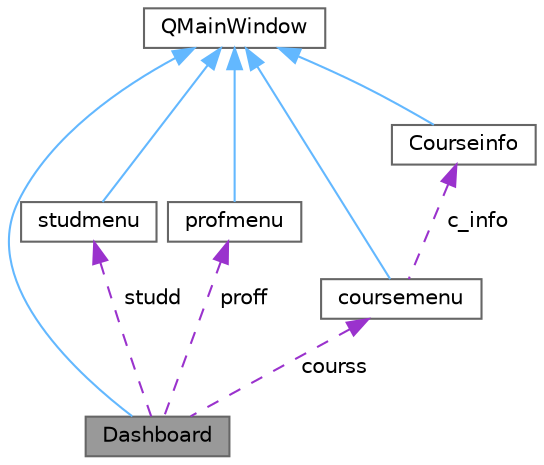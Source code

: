 digraph "Dashboard"
{
 // LATEX_PDF_SIZE
  bgcolor="transparent";
  edge [fontname=Helvetica,fontsize=10,labelfontname=Helvetica,labelfontsize=10];
  node [fontname=Helvetica,fontsize=10,shape=box,height=0.2,width=0.4];
  Node1 [label="Dashboard",height=0.2,width=0.4,color="gray40", fillcolor="grey60", style="filled", fontcolor="black",tooltip=" "];
  Node2 -> Node1 [dir="back",color="steelblue1",style="solid"];
  Node2 [label="QMainWindow",height=0.2,width=0.4,color="gray40", fillcolor="white", style="filled",tooltip=" "];
  Node3 -> Node1 [dir="back",color="darkorchid3",style="dashed",label=" studd" ];
  Node3 [label="studmenu",height=0.2,width=0.4,color="gray40", fillcolor="white", style="filled",URL="$classstudmenu.html",tooltip=" "];
  Node2 -> Node3 [dir="back",color="steelblue1",style="solid"];
  Node4 -> Node1 [dir="back",color="darkorchid3",style="dashed",label=" proff" ];
  Node4 [label="profmenu",height=0.2,width=0.4,color="gray40", fillcolor="white", style="filled",URL="$classprofmenu.html",tooltip=" "];
  Node2 -> Node4 [dir="back",color="steelblue1",style="solid"];
  Node5 -> Node1 [dir="back",color="darkorchid3",style="dashed",label=" courss" ];
  Node5 [label="coursemenu",height=0.2,width=0.4,color="gray40", fillcolor="white", style="filled",URL="$classcoursemenu.html",tooltip=" "];
  Node2 -> Node5 [dir="back",color="steelblue1",style="solid"];
  Node6 -> Node5 [dir="back",color="darkorchid3",style="dashed",label=" c_info" ];
  Node6 [label="Courseinfo",height=0.2,width=0.4,color="gray40", fillcolor="white", style="filled",URL="$class_courseinfo.html",tooltip=" "];
  Node2 -> Node6 [dir="back",color="steelblue1",style="solid"];
}
